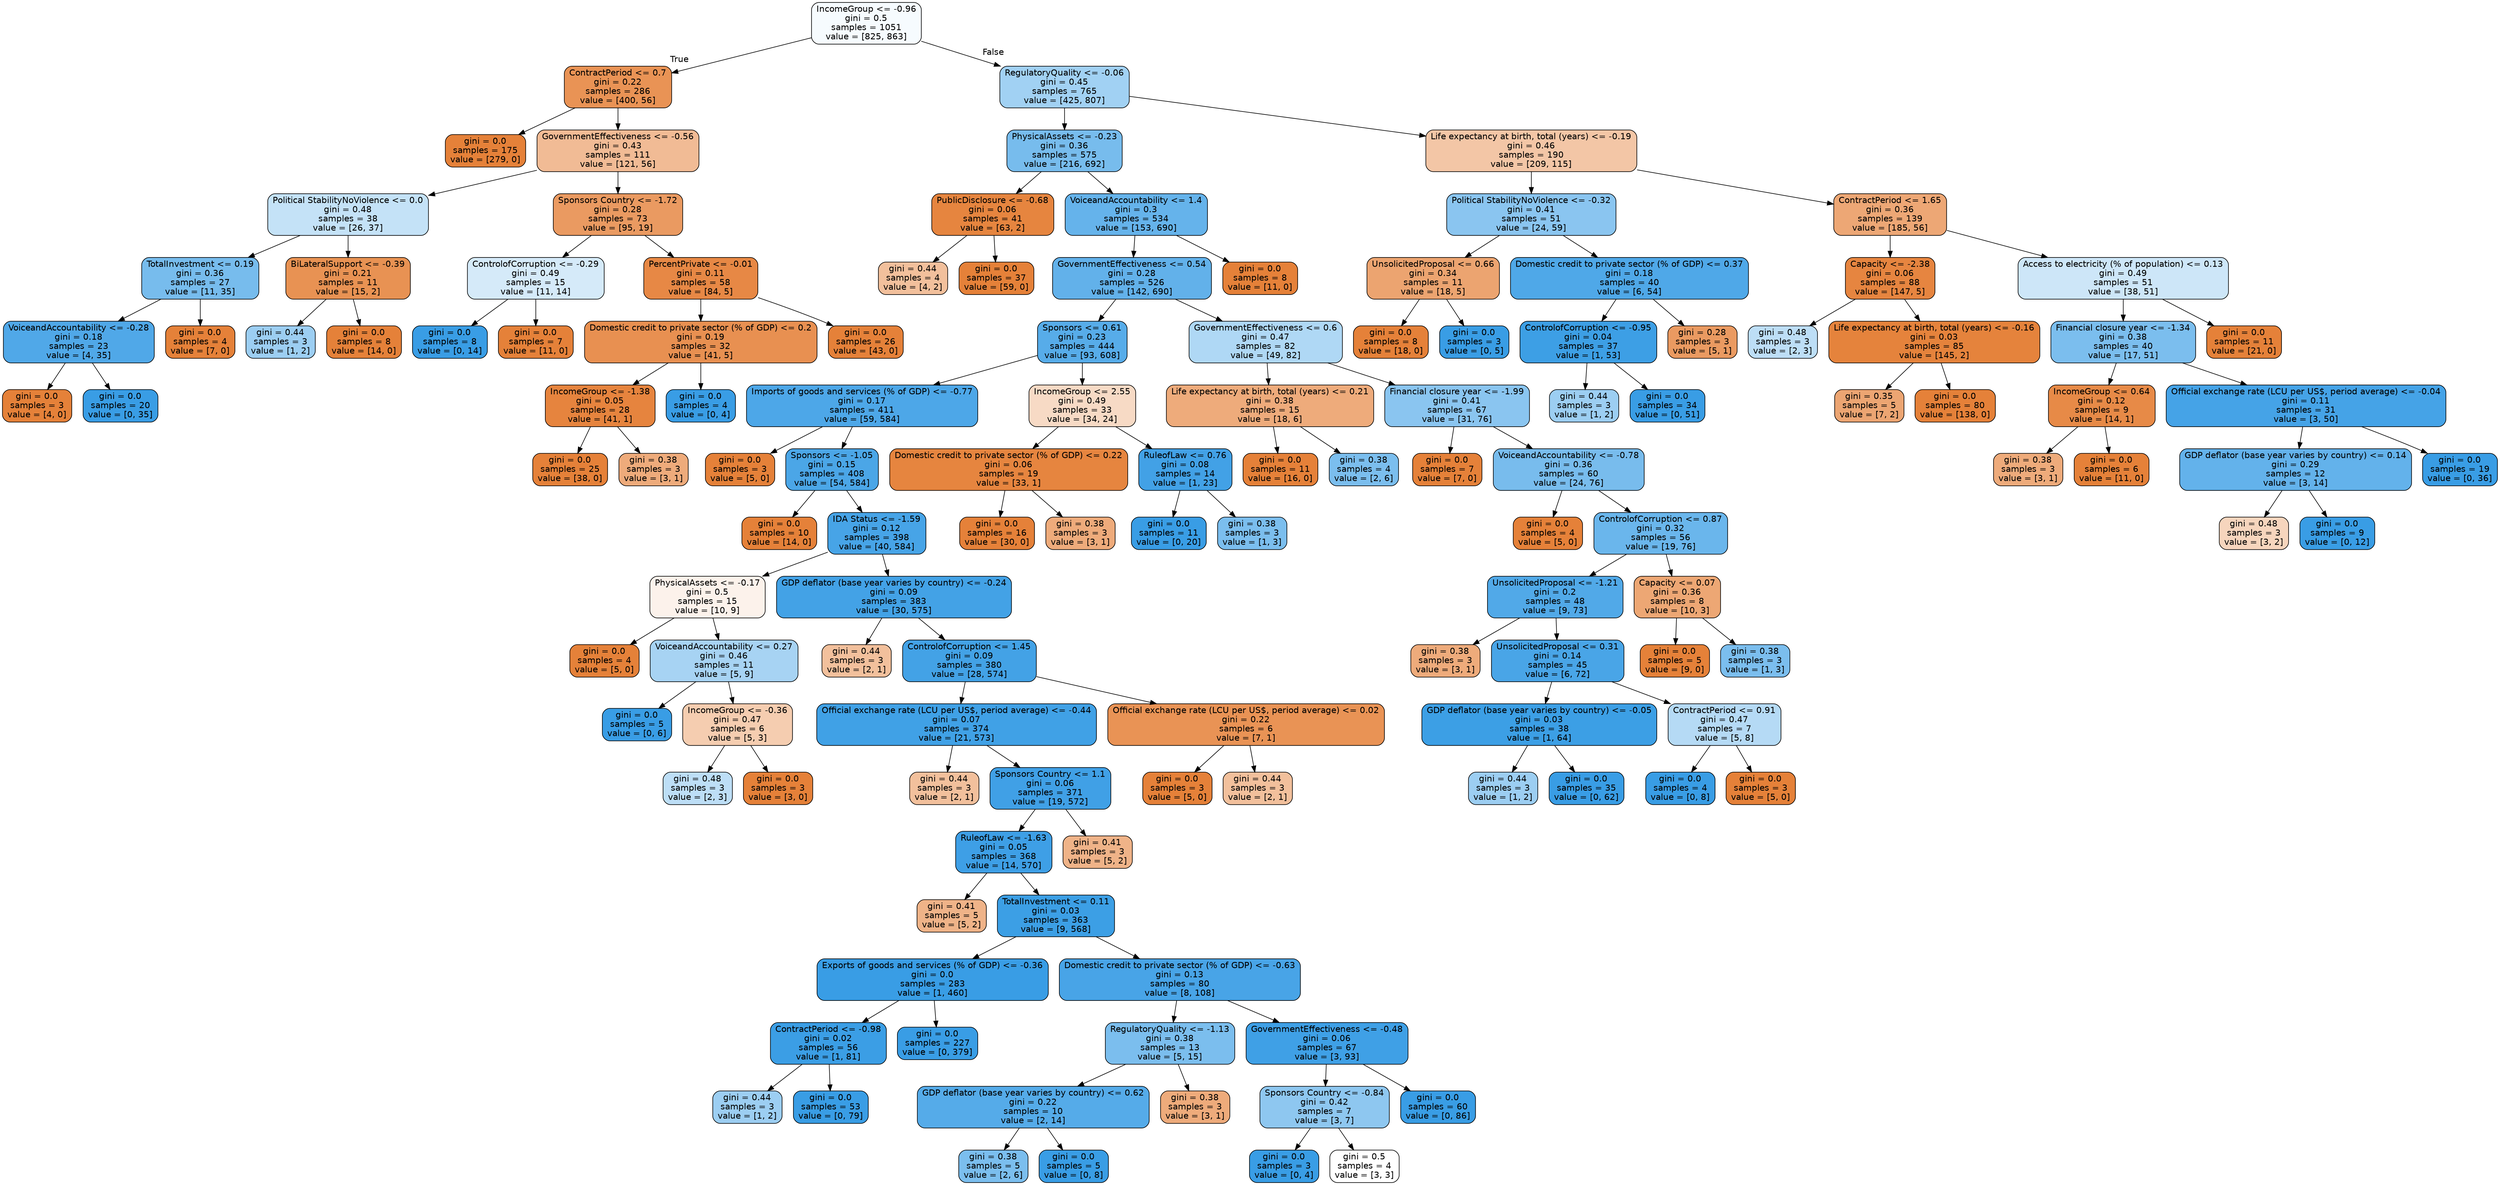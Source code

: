 digraph Tree {
node [shape=box, style="filled, rounded", color="black", fontname="helvetica"] ;
edge [fontname="helvetica"] ;
0 [label="IncomeGroup <= -0.96\ngini = 0.5\nsamples = 1051\nvalue = [825, 863]", fillcolor="#f6fbfe"] ;
1 [label="ContractPeriod <= 0.7\ngini = 0.22\nsamples = 286\nvalue = [400, 56]", fillcolor="#e99355"] ;
0 -> 1 [labeldistance=2.5, labelangle=45, headlabel="True"] ;
2 [label="gini = 0.0\nsamples = 175\nvalue = [279, 0]", fillcolor="#e58139"] ;
1 -> 2 ;
3 [label="GovernmentEffectiveness <= -0.56\ngini = 0.43\nsamples = 111\nvalue = [121, 56]", fillcolor="#f1bb95"] ;
1 -> 3 ;
4 [label="Political StabilityNoViolence <= 0.0\ngini = 0.48\nsamples = 38\nvalue = [26, 37]", fillcolor="#c4e2f7"] ;
3 -> 4 ;
5 [label="TotalInvestment <= 0.19\ngini = 0.36\nsamples = 27\nvalue = [11, 35]", fillcolor="#77bced"] ;
4 -> 5 ;
6 [label="VoiceandAccountability <= -0.28\ngini = 0.18\nsamples = 23\nvalue = [4, 35]", fillcolor="#50a8e8"] ;
5 -> 6 ;
7 [label="gini = 0.0\nsamples = 3\nvalue = [4, 0]", fillcolor="#e58139"] ;
6 -> 7 ;
8 [label="gini = 0.0\nsamples = 20\nvalue = [0, 35]", fillcolor="#399de5"] ;
6 -> 8 ;
9 [label="gini = 0.0\nsamples = 4\nvalue = [7, 0]", fillcolor="#e58139"] ;
5 -> 9 ;
10 [label="BiLateralSupport <= -0.39\ngini = 0.21\nsamples = 11\nvalue = [15, 2]", fillcolor="#e89253"] ;
4 -> 10 ;
11 [label="gini = 0.44\nsamples = 3\nvalue = [1, 2]", fillcolor="#9ccef2"] ;
10 -> 11 ;
12 [label="gini = 0.0\nsamples = 8\nvalue = [14, 0]", fillcolor="#e58139"] ;
10 -> 12 ;
13 [label="Sponsors Country <= -1.72\ngini = 0.28\nsamples = 73\nvalue = [95, 19]", fillcolor="#ea9a61"] ;
3 -> 13 ;
14 [label="ControlofCorruption <= -0.29\ngini = 0.49\nsamples = 15\nvalue = [11, 14]", fillcolor="#d5eaf9"] ;
13 -> 14 ;
15 [label="gini = 0.0\nsamples = 8\nvalue = [0, 14]", fillcolor="#399de5"] ;
14 -> 15 ;
16 [label="gini = 0.0\nsamples = 7\nvalue = [11, 0]", fillcolor="#e58139"] ;
14 -> 16 ;
17 [label="PercentPrivate <= -0.01\ngini = 0.11\nsamples = 58\nvalue = [84, 5]", fillcolor="#e78845"] ;
13 -> 17 ;
18 [label="Domestic credit to private sector (% of GDP) <= 0.2\ngini = 0.19\nsamples = 32\nvalue = [41, 5]", fillcolor="#e89051"] ;
17 -> 18 ;
19 [label="IncomeGroup <= -1.38\ngini = 0.05\nsamples = 28\nvalue = [41, 1]", fillcolor="#e6843e"] ;
18 -> 19 ;
20 [label="gini = 0.0\nsamples = 25\nvalue = [38, 0]", fillcolor="#e58139"] ;
19 -> 20 ;
21 [label="gini = 0.38\nsamples = 3\nvalue = [3, 1]", fillcolor="#eeab7b"] ;
19 -> 21 ;
22 [label="gini = 0.0\nsamples = 4\nvalue = [0, 4]", fillcolor="#399de5"] ;
18 -> 22 ;
23 [label="gini = 0.0\nsamples = 26\nvalue = [43, 0]", fillcolor="#e58139"] ;
17 -> 23 ;
24 [label="RegulatoryQuality <= -0.06\ngini = 0.45\nsamples = 765\nvalue = [425, 807]", fillcolor="#a1d1f3"] ;
0 -> 24 [labeldistance=2.5, labelangle=-45, headlabel="False"] ;
25 [label="PhysicalAssets <= -0.23\ngini = 0.36\nsamples = 575\nvalue = [216, 692]", fillcolor="#77bced"] ;
24 -> 25 ;
26 [label="PublicDisclosure <= -0.68\ngini = 0.06\nsamples = 41\nvalue = [63, 2]", fillcolor="#e6853f"] ;
25 -> 26 ;
27 [label="gini = 0.44\nsamples = 4\nvalue = [4, 2]", fillcolor="#f2c09c"] ;
26 -> 27 ;
28 [label="gini = 0.0\nsamples = 37\nvalue = [59, 0]", fillcolor="#e58139"] ;
26 -> 28 ;
29 [label="VoiceandAccountability <= 1.4\ngini = 0.3\nsamples = 534\nvalue = [153, 690]", fillcolor="#65b3eb"] ;
25 -> 29 ;
30 [label="GovernmentEffectiveness <= 0.54\ngini = 0.28\nsamples = 526\nvalue = [142, 690]", fillcolor="#62b1ea"] ;
29 -> 30 ;
31 [label="Sponsors <= 0.61\ngini = 0.23\nsamples = 444\nvalue = [93, 608]", fillcolor="#57ace9"] ;
30 -> 31 ;
32 [label="Imports of goods and services (% of GDP) <= -0.77\ngini = 0.17\nsamples = 411\nvalue = [59, 584]", fillcolor="#4da7e8"] ;
31 -> 32 ;
33 [label="gini = 0.0\nsamples = 3\nvalue = [5, 0]", fillcolor="#e58139"] ;
32 -> 33 ;
34 [label="Sponsors <= -1.05\ngini = 0.15\nsamples = 408\nvalue = [54, 584]", fillcolor="#4ba6e7"] ;
32 -> 34 ;
35 [label="gini = 0.0\nsamples = 10\nvalue = [14, 0]", fillcolor="#e58139"] ;
34 -> 35 ;
36 [label="IDA Status <= -1.59\ngini = 0.12\nsamples = 398\nvalue = [40, 584]", fillcolor="#47a4e7"] ;
34 -> 36 ;
37 [label="PhysicalAssets <= -0.17\ngini = 0.5\nsamples = 15\nvalue = [10, 9]", fillcolor="#fcf2eb"] ;
36 -> 37 ;
38 [label="gini = 0.0\nsamples = 4\nvalue = [5, 0]", fillcolor="#e58139"] ;
37 -> 38 ;
39 [label="VoiceandAccountability <= 0.27\ngini = 0.46\nsamples = 11\nvalue = [5, 9]", fillcolor="#a7d3f3"] ;
37 -> 39 ;
40 [label="gini = 0.0\nsamples = 5\nvalue = [0, 6]", fillcolor="#399de5"] ;
39 -> 40 ;
41 [label="IncomeGroup <= -0.36\ngini = 0.47\nsamples = 6\nvalue = [5, 3]", fillcolor="#f5cdb0"] ;
39 -> 41 ;
42 [label="gini = 0.48\nsamples = 3\nvalue = [2, 3]", fillcolor="#bddef6"] ;
41 -> 42 ;
43 [label="gini = 0.0\nsamples = 3\nvalue = [3, 0]", fillcolor="#e58139"] ;
41 -> 43 ;
44 [label="GDP deflator (base year varies by country) <= -0.24\ngini = 0.09\nsamples = 383\nvalue = [30, 575]", fillcolor="#43a2e6"] ;
36 -> 44 ;
45 [label="gini = 0.44\nsamples = 3\nvalue = [2, 1]", fillcolor="#f2c09c"] ;
44 -> 45 ;
46 [label="ControlofCorruption <= 1.45\ngini = 0.09\nsamples = 380\nvalue = [28, 574]", fillcolor="#43a2e6"] ;
44 -> 46 ;
47 [label="Official exchange rate (LCU per US$, period average) <= -0.44\ngini = 0.07\nsamples = 374\nvalue = [21, 573]", fillcolor="#40a1e6"] ;
46 -> 47 ;
48 [label="gini = 0.44\nsamples = 3\nvalue = [2, 1]", fillcolor="#f2c09c"] ;
47 -> 48 ;
49 [label="Sponsors Country <= 1.1\ngini = 0.06\nsamples = 371\nvalue = [19, 572]", fillcolor="#40a0e6"] ;
47 -> 49 ;
50 [label="RuleofLaw <= -1.63\ngini = 0.05\nsamples = 368\nvalue = [14, 570]", fillcolor="#3e9fe6"] ;
49 -> 50 ;
51 [label="gini = 0.41\nsamples = 5\nvalue = [5, 2]", fillcolor="#efb388"] ;
50 -> 51 ;
52 [label="TotalInvestment <= 0.11\ngini = 0.03\nsamples = 363\nvalue = [9, 568]", fillcolor="#3c9fe5"] ;
50 -> 52 ;
53 [label="Exports of goods and services (% of GDP) <= -0.36\ngini = 0.0\nsamples = 283\nvalue = [1, 460]", fillcolor="#399de5"] ;
52 -> 53 ;
54 [label="ContractPeriod <= -0.98\ngini = 0.02\nsamples = 56\nvalue = [1, 81]", fillcolor="#3b9ee5"] ;
53 -> 54 ;
55 [label="gini = 0.44\nsamples = 3\nvalue = [1, 2]", fillcolor="#9ccef2"] ;
54 -> 55 ;
56 [label="gini = 0.0\nsamples = 53\nvalue = [0, 79]", fillcolor="#399de5"] ;
54 -> 56 ;
57 [label="gini = 0.0\nsamples = 227\nvalue = [0, 379]", fillcolor="#399de5"] ;
53 -> 57 ;
58 [label="Domestic credit to private sector (% of GDP) <= -0.63\ngini = 0.13\nsamples = 80\nvalue = [8, 108]", fillcolor="#48a4e7"] ;
52 -> 58 ;
59 [label="RegulatoryQuality <= -1.13\ngini = 0.38\nsamples = 13\nvalue = [5, 15]", fillcolor="#7bbeee"] ;
58 -> 59 ;
60 [label="GDP deflator (base year varies by country) <= 0.62\ngini = 0.22\nsamples = 10\nvalue = [2, 14]", fillcolor="#55abe9"] ;
59 -> 60 ;
61 [label="gini = 0.38\nsamples = 5\nvalue = [2, 6]", fillcolor="#7bbeee"] ;
60 -> 61 ;
62 [label="gini = 0.0\nsamples = 5\nvalue = [0, 8]", fillcolor="#399de5"] ;
60 -> 62 ;
63 [label="gini = 0.38\nsamples = 3\nvalue = [3, 1]", fillcolor="#eeab7b"] ;
59 -> 63 ;
64 [label="GovernmentEffectiveness <= -0.48\ngini = 0.06\nsamples = 67\nvalue = [3, 93]", fillcolor="#3fa0e6"] ;
58 -> 64 ;
65 [label="Sponsors Country <= -0.84\ngini = 0.42\nsamples = 7\nvalue = [3, 7]", fillcolor="#8ec7f0"] ;
64 -> 65 ;
66 [label="gini = 0.0\nsamples = 3\nvalue = [0, 4]", fillcolor="#399de5"] ;
65 -> 66 ;
67 [label="gini = 0.5\nsamples = 4\nvalue = [3, 3]", fillcolor="#ffffff"] ;
65 -> 67 ;
68 [label="gini = 0.0\nsamples = 60\nvalue = [0, 86]", fillcolor="#399de5"] ;
64 -> 68 ;
69 [label="gini = 0.41\nsamples = 3\nvalue = [5, 2]", fillcolor="#efb388"] ;
49 -> 69 ;
70 [label="Official exchange rate (LCU per US$, period average) <= 0.02\ngini = 0.22\nsamples = 6\nvalue = [7, 1]", fillcolor="#e99355"] ;
46 -> 70 ;
71 [label="gini = 0.0\nsamples = 3\nvalue = [5, 0]", fillcolor="#e58139"] ;
70 -> 71 ;
72 [label="gini = 0.44\nsamples = 3\nvalue = [2, 1]", fillcolor="#f2c09c"] ;
70 -> 72 ;
73 [label="IncomeGroup <= 2.55\ngini = 0.49\nsamples = 33\nvalue = [34, 24]", fillcolor="#f7dac5"] ;
31 -> 73 ;
74 [label="Domestic credit to private sector (% of GDP) <= 0.22\ngini = 0.06\nsamples = 19\nvalue = [33, 1]", fillcolor="#e6853f"] ;
73 -> 74 ;
75 [label="gini = 0.0\nsamples = 16\nvalue = [30, 0]", fillcolor="#e58139"] ;
74 -> 75 ;
76 [label="gini = 0.38\nsamples = 3\nvalue = [3, 1]", fillcolor="#eeab7b"] ;
74 -> 76 ;
77 [label="RuleofLaw <= 0.76\ngini = 0.08\nsamples = 14\nvalue = [1, 23]", fillcolor="#42a1e6"] ;
73 -> 77 ;
78 [label="gini = 0.0\nsamples = 11\nvalue = [0, 20]", fillcolor="#399de5"] ;
77 -> 78 ;
79 [label="gini = 0.38\nsamples = 3\nvalue = [1, 3]", fillcolor="#7bbeee"] ;
77 -> 79 ;
80 [label="GovernmentEffectiveness <= 0.6\ngini = 0.47\nsamples = 82\nvalue = [49, 82]", fillcolor="#afd8f5"] ;
30 -> 80 ;
81 [label="Life expectancy at birth, total (years) <= 0.21\ngini = 0.38\nsamples = 15\nvalue = [18, 6]", fillcolor="#eeab7b"] ;
80 -> 81 ;
82 [label="gini = 0.0\nsamples = 11\nvalue = [16, 0]", fillcolor="#e58139"] ;
81 -> 82 ;
83 [label="gini = 0.38\nsamples = 4\nvalue = [2, 6]", fillcolor="#7bbeee"] ;
81 -> 83 ;
84 [label="Financial closure year <= -1.99\ngini = 0.41\nsamples = 67\nvalue = [31, 76]", fillcolor="#8ac5f0"] ;
80 -> 84 ;
85 [label="gini = 0.0\nsamples = 7\nvalue = [7, 0]", fillcolor="#e58139"] ;
84 -> 85 ;
86 [label="VoiceandAccountability <= -0.78\ngini = 0.36\nsamples = 60\nvalue = [24, 76]", fillcolor="#78bced"] ;
84 -> 86 ;
87 [label="gini = 0.0\nsamples = 4\nvalue = [5, 0]", fillcolor="#e58139"] ;
86 -> 87 ;
88 [label="ControlofCorruption <= 0.87\ngini = 0.32\nsamples = 56\nvalue = [19, 76]", fillcolor="#6ab6ec"] ;
86 -> 88 ;
89 [label="UnsolicitedProposal <= -1.21\ngini = 0.2\nsamples = 48\nvalue = [9, 73]", fillcolor="#51a9e8"] ;
88 -> 89 ;
90 [label="gini = 0.38\nsamples = 3\nvalue = [3, 1]", fillcolor="#eeab7b"] ;
89 -> 90 ;
91 [label="UnsolicitedProposal <= 0.31\ngini = 0.14\nsamples = 45\nvalue = [6, 72]", fillcolor="#49a5e7"] ;
89 -> 91 ;
92 [label="GDP deflator (base year varies by country) <= -0.05\ngini = 0.03\nsamples = 38\nvalue = [1, 64]", fillcolor="#3c9fe5"] ;
91 -> 92 ;
93 [label="gini = 0.44\nsamples = 3\nvalue = [1, 2]", fillcolor="#9ccef2"] ;
92 -> 93 ;
94 [label="gini = 0.0\nsamples = 35\nvalue = [0, 62]", fillcolor="#399de5"] ;
92 -> 94 ;
95 [label="ContractPeriod <= 0.91\ngini = 0.47\nsamples = 7\nvalue = [5, 8]", fillcolor="#b5daf5"] ;
91 -> 95 ;
96 [label="gini = 0.0\nsamples = 4\nvalue = [0, 8]", fillcolor="#399de5"] ;
95 -> 96 ;
97 [label="gini = 0.0\nsamples = 3\nvalue = [5, 0]", fillcolor="#e58139"] ;
95 -> 97 ;
98 [label="Capacity <= 0.07\ngini = 0.36\nsamples = 8\nvalue = [10, 3]", fillcolor="#eda774"] ;
88 -> 98 ;
99 [label="gini = 0.0\nsamples = 5\nvalue = [9, 0]", fillcolor="#e58139"] ;
98 -> 99 ;
100 [label="gini = 0.38\nsamples = 3\nvalue = [1, 3]", fillcolor="#7bbeee"] ;
98 -> 100 ;
101 [label="gini = 0.0\nsamples = 8\nvalue = [11, 0]", fillcolor="#e58139"] ;
29 -> 101 ;
102 [label="Life expectancy at birth, total (years) <= -0.19\ngini = 0.46\nsamples = 190\nvalue = [209, 115]", fillcolor="#f3c6a6"] ;
24 -> 102 ;
103 [label="Political StabilityNoViolence <= -0.32\ngini = 0.41\nsamples = 51\nvalue = [24, 59]", fillcolor="#8ac5f0"] ;
102 -> 103 ;
104 [label="UnsolicitedProposal <= 0.66\ngini = 0.34\nsamples = 11\nvalue = [18, 5]", fillcolor="#eca470"] ;
103 -> 104 ;
105 [label="gini = 0.0\nsamples = 8\nvalue = [18, 0]", fillcolor="#e58139"] ;
104 -> 105 ;
106 [label="gini = 0.0\nsamples = 3\nvalue = [0, 5]", fillcolor="#399de5"] ;
104 -> 106 ;
107 [label="Domestic credit to private sector (% of GDP) <= 0.37\ngini = 0.18\nsamples = 40\nvalue = [6, 54]", fillcolor="#4fa8e8"] ;
103 -> 107 ;
108 [label="ControlofCorruption <= -0.95\ngini = 0.04\nsamples = 37\nvalue = [1, 53]", fillcolor="#3d9fe5"] ;
107 -> 108 ;
109 [label="gini = 0.44\nsamples = 3\nvalue = [1, 2]", fillcolor="#9ccef2"] ;
108 -> 109 ;
110 [label="gini = 0.0\nsamples = 34\nvalue = [0, 51]", fillcolor="#399de5"] ;
108 -> 110 ;
111 [label="gini = 0.28\nsamples = 3\nvalue = [5, 1]", fillcolor="#ea9a61"] ;
107 -> 111 ;
112 [label="ContractPeriod <= 1.65\ngini = 0.36\nsamples = 139\nvalue = [185, 56]", fillcolor="#eda775"] ;
102 -> 112 ;
113 [label="Capacity <= -2.38\ngini = 0.06\nsamples = 88\nvalue = [147, 5]", fillcolor="#e68540"] ;
112 -> 113 ;
114 [label="gini = 0.48\nsamples = 3\nvalue = [2, 3]", fillcolor="#bddef6"] ;
113 -> 114 ;
115 [label="Life expectancy at birth, total (years) <= -0.16\ngini = 0.03\nsamples = 85\nvalue = [145, 2]", fillcolor="#e5833c"] ;
113 -> 115 ;
116 [label="gini = 0.35\nsamples = 5\nvalue = [7, 2]", fillcolor="#eca572"] ;
115 -> 116 ;
117 [label="gini = 0.0\nsamples = 80\nvalue = [138, 0]", fillcolor="#e58139"] ;
115 -> 117 ;
118 [label="Access to electricity (% of population) <= 0.13\ngini = 0.49\nsamples = 51\nvalue = [38, 51]", fillcolor="#cde6f8"] ;
112 -> 118 ;
119 [label="Financial closure year <= -1.34\ngini = 0.38\nsamples = 40\nvalue = [17, 51]", fillcolor="#7bbeee"] ;
118 -> 119 ;
120 [label="IncomeGroup <= 0.64\ngini = 0.12\nsamples = 9\nvalue = [14, 1]", fillcolor="#e78a47"] ;
119 -> 120 ;
121 [label="gini = 0.38\nsamples = 3\nvalue = [3, 1]", fillcolor="#eeab7b"] ;
120 -> 121 ;
122 [label="gini = 0.0\nsamples = 6\nvalue = [11, 0]", fillcolor="#e58139"] ;
120 -> 122 ;
123 [label="Official exchange rate (LCU per US$, period average) <= -0.04\ngini = 0.11\nsamples = 31\nvalue = [3, 50]", fillcolor="#45a3e7"] ;
119 -> 123 ;
124 [label="GDP deflator (base year varies by country) <= 0.14\ngini = 0.29\nsamples = 12\nvalue = [3, 14]", fillcolor="#63b2eb"] ;
123 -> 124 ;
125 [label="gini = 0.48\nsamples = 3\nvalue = [3, 2]", fillcolor="#f6d5bd"] ;
124 -> 125 ;
126 [label="gini = 0.0\nsamples = 9\nvalue = [0, 12]", fillcolor="#399de5"] ;
124 -> 126 ;
127 [label="gini = 0.0\nsamples = 19\nvalue = [0, 36]", fillcolor="#399de5"] ;
123 -> 127 ;
128 [label="gini = 0.0\nsamples = 11\nvalue = [21, 0]", fillcolor="#e58139"] ;
118 -> 128 ;
}